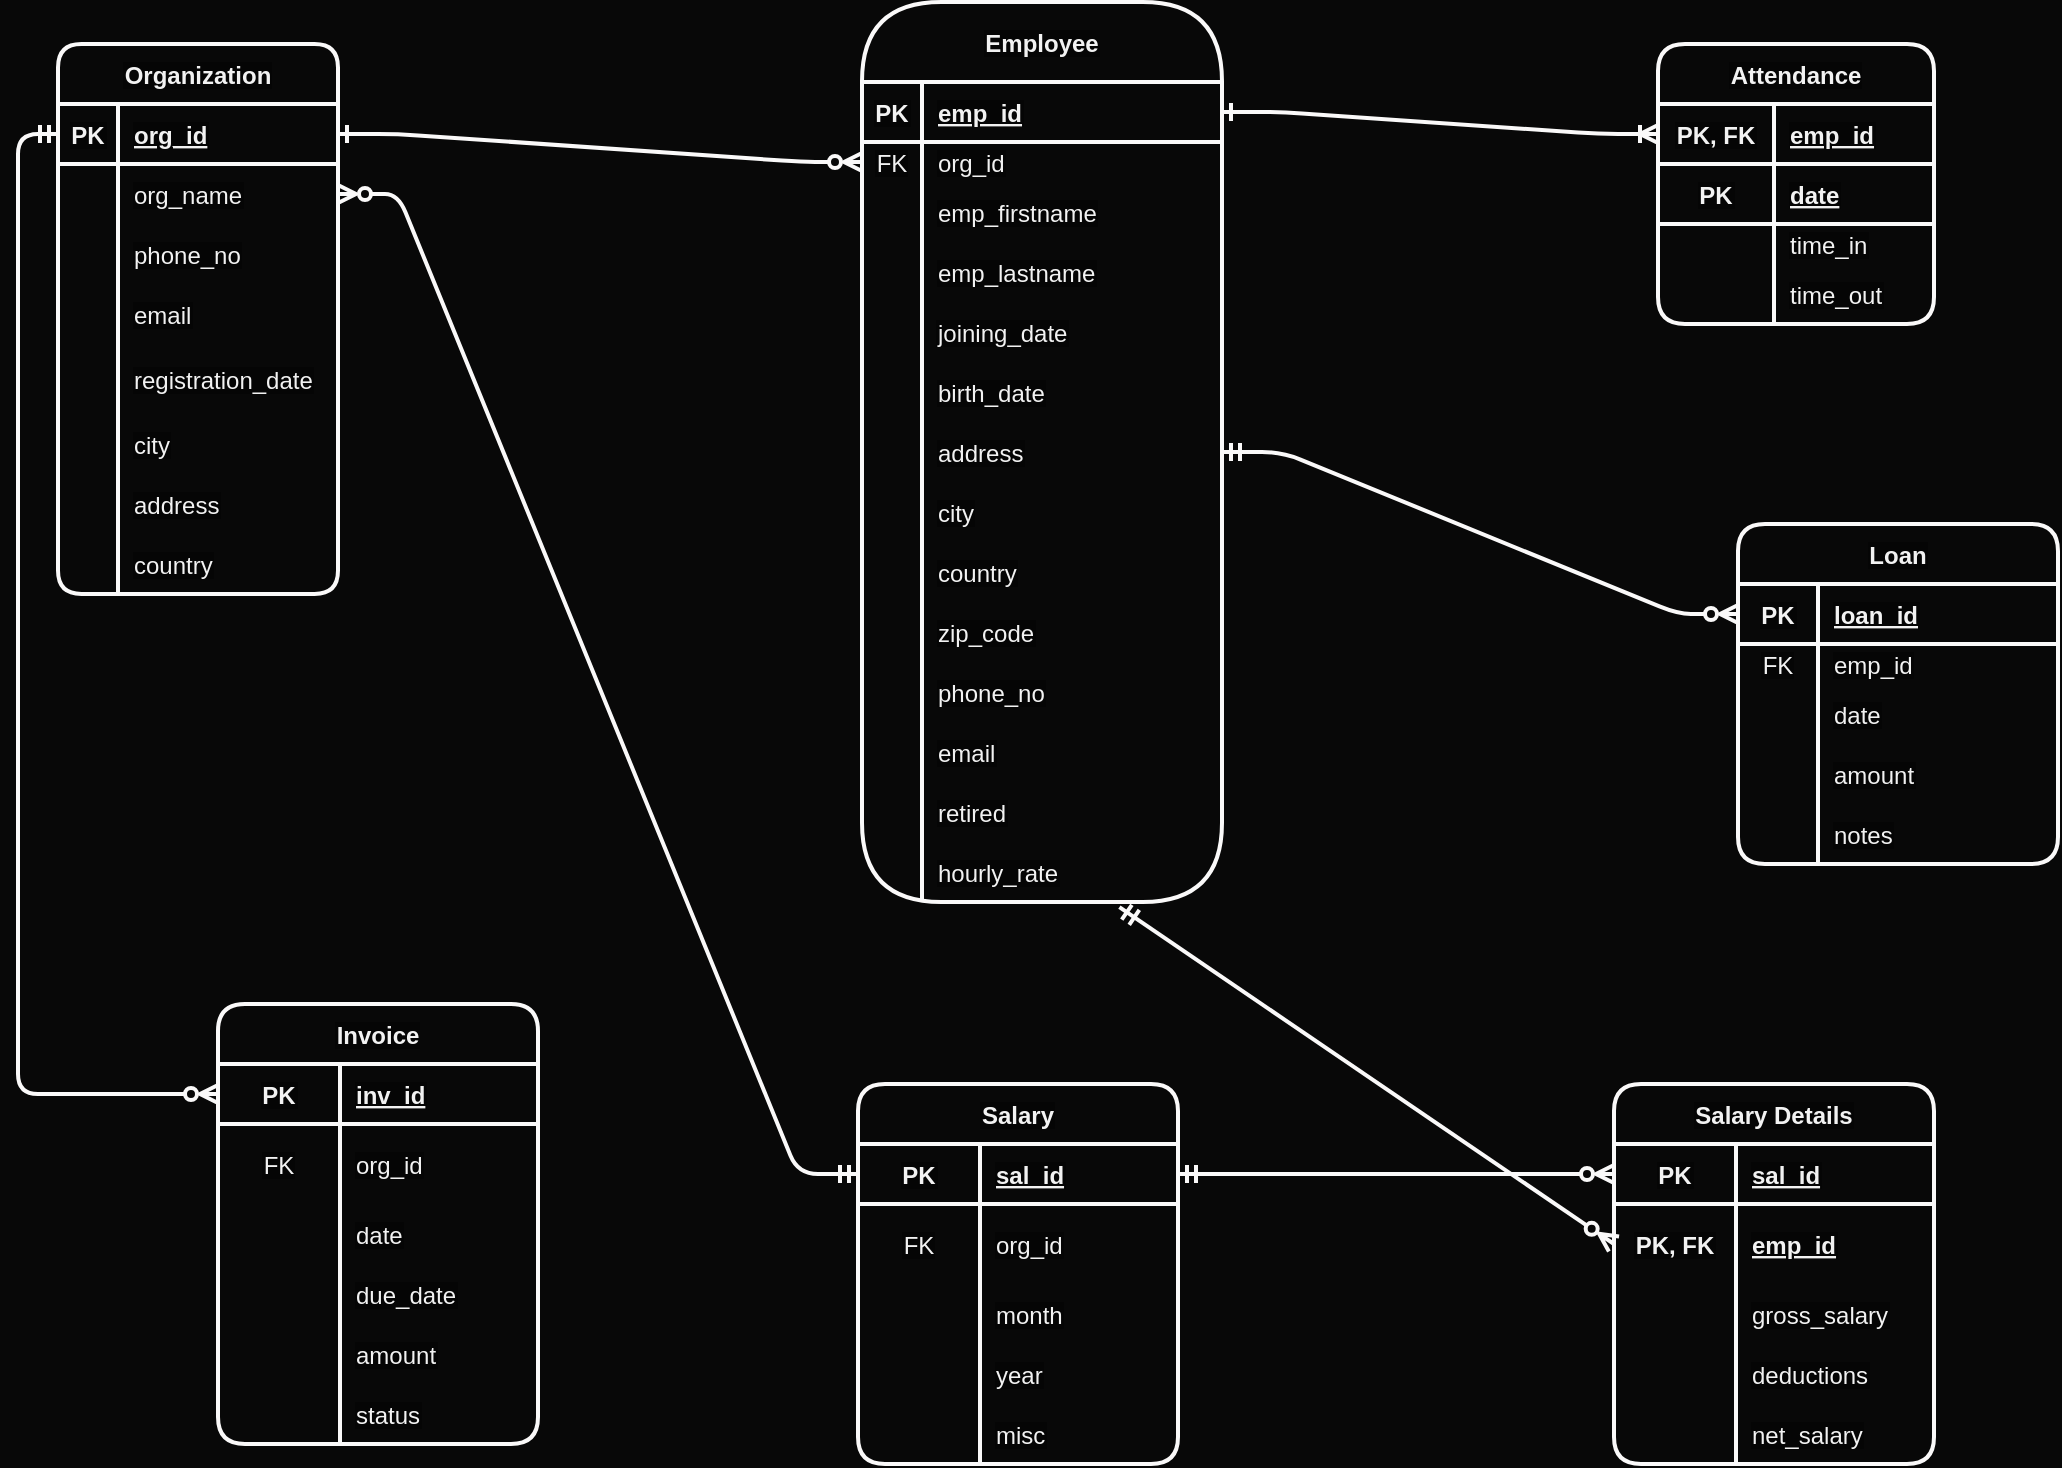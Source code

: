 <mxfile>
    <diagram id="R2lEEEUBdFMjLlhIrx00" name="Page-1">
        <mxGraphModel dx="1264" dy="1092" grid="0" gridSize="20" guides="1" tooltips="1" connect="1" arrows="1" fold="1" page="1" pageScale="1" pageWidth="1100" pageHeight="850" background="#080808" math="0" shadow="0" extFonts="Permanent Marker^https://fonts.googleapis.com/css?family=Permanent+Marker">
            <root>
                <mxCell id="0"/>
                <mxCell id="1" parent="0"/>
                <mxCell id="C-vyLk0tnHw3VtMMgP7b-1" value="" style="endArrow=ERzeroToMany;startArrow=ERone;endFill=0;startFill=0;rounded=1;edgeStyle=entityRelationEdgeStyle;strokeColor=#faf9f9;strokeWidth=2;fontColor=#f2f2f2;labelBackgroundColor=#050505;" parent="1" source="C-vyLk0tnHw3VtMMgP7b-24" target="C-vyLk0tnHw3VtMMgP7b-6" edge="1">
                    <mxGeometry width="100" height="100" relative="1" as="geometry">
                        <mxPoint x="340" y="720" as="sourcePoint"/>
                        <mxPoint x="440" y="620" as="targetPoint"/>
                    </mxGeometry>
                </mxCell>
                <object label="Employee" emp_lastname="" id="C-vyLk0tnHw3VtMMgP7b-2">
                    <mxCell style="shape=table;startSize=40;container=1;collapsible=1;childLayout=tableLayout;fixedRows=1;rowLines=0;fontStyle=1;align=center;resizeLast=1;rounded=1;arcSize=33;fillStyle=auto;swimlaneLine=1;shadow=0;labelBackgroundColor=#050505;labelBorderColor=none;fillColor=none;strokeColor=#faf9f9;strokeWidth=2;fontColor=#f2f2f2;" parent="1" vertex="1">
                        <mxGeometry x="442" y="79" width="180" height="450" as="geometry">
                            <mxRectangle x="370" y="120" width="150" height="40" as="alternateBounds"/>
                        </mxGeometry>
                    </mxCell>
                </object>
                <mxCell id="C-vyLk0tnHw3VtMMgP7b-3" value="" style="shape=partialRectangle;collapsible=0;dropTarget=0;pointerEvents=0;fillColor=none;points=[[0,0.5],[1,0.5]];portConstraint=eastwest;top=0;left=0;right=0;bottom=1;rounded=1;strokeColor=#faf9f9;strokeWidth=2;fontColor=#f2f2f2;labelBackgroundColor=#050505;" parent="C-vyLk0tnHw3VtMMgP7b-2" vertex="1">
                    <mxGeometry y="40" width="180" height="30" as="geometry"/>
                </mxCell>
                <mxCell id="C-vyLk0tnHw3VtMMgP7b-4" value="PK" style="shape=partialRectangle;overflow=hidden;connectable=0;fillColor=none;top=0;left=0;bottom=0;right=0;fontStyle=1;rounded=1;strokeColor=#faf9f9;strokeWidth=2;fontColor=#f2f2f2;labelBackgroundColor=#050505;" parent="C-vyLk0tnHw3VtMMgP7b-3" vertex="1">
                    <mxGeometry width="30" height="30" as="geometry">
                        <mxRectangle width="30" height="30" as="alternateBounds"/>
                    </mxGeometry>
                </mxCell>
                <mxCell id="C-vyLk0tnHw3VtMMgP7b-5" value="emp_id" style="shape=partialRectangle;overflow=hidden;connectable=0;fillColor=none;top=0;left=0;bottom=0;right=0;align=left;spacingLeft=6;fontStyle=5;rounded=1;strokeColor=#faf9f9;strokeWidth=2;fontColor=#f2f2f2;labelBackgroundColor=#050505;" parent="C-vyLk0tnHw3VtMMgP7b-3" vertex="1">
                    <mxGeometry x="30" width="150" height="30" as="geometry">
                        <mxRectangle width="150" height="30" as="alternateBounds"/>
                    </mxGeometry>
                </mxCell>
                <mxCell id="C-vyLk0tnHw3VtMMgP7b-6" value="" style="shape=partialRectangle;collapsible=0;dropTarget=0;pointerEvents=0;fillColor=none;points=[[0,0.5],[1,0.5]];portConstraint=eastwest;top=0;left=0;right=0;bottom=0;rounded=1;strokeColor=#faf9f9;strokeWidth=2;fontColor=#f2f2f2;labelBackgroundColor=#050505;" parent="C-vyLk0tnHw3VtMMgP7b-2" vertex="1">
                    <mxGeometry y="70" width="180" height="20" as="geometry"/>
                </mxCell>
                <mxCell id="C-vyLk0tnHw3VtMMgP7b-7" value="FK" style="shape=partialRectangle;overflow=hidden;connectable=0;fillColor=none;top=0;left=0;bottom=0;right=0;rounded=1;strokeColor=#faf9f9;strokeWidth=2;fontColor=#f2f2f2;labelBackgroundColor=#050505;" parent="C-vyLk0tnHw3VtMMgP7b-6" vertex="1">
                    <mxGeometry width="30" height="20" as="geometry">
                        <mxRectangle width="30" height="20" as="alternateBounds"/>
                    </mxGeometry>
                </mxCell>
                <mxCell id="C-vyLk0tnHw3VtMMgP7b-8" value="org_id" style="shape=partialRectangle;overflow=hidden;connectable=0;fillColor=none;top=0;left=0;bottom=0;right=0;align=left;spacingLeft=6;rounded=1;strokeColor=#faf9f9;strokeWidth=2;fontColor=#f2f2f2;labelBackgroundColor=#050505;" parent="C-vyLk0tnHw3VtMMgP7b-6" vertex="1">
                    <mxGeometry x="30" width="150" height="20" as="geometry">
                        <mxRectangle width="150" height="20" as="alternateBounds"/>
                    </mxGeometry>
                </mxCell>
                <mxCell id="C-vyLk0tnHw3VtMMgP7b-9" value="" style="shape=partialRectangle;collapsible=0;dropTarget=0;pointerEvents=0;fillColor=none;points=[[0,0.5],[1,0.5]];portConstraint=eastwest;top=0;left=0;right=0;bottom=0;rounded=1;strokeColor=#faf9f9;strokeWidth=2;fontColor=#f2f2f2;labelBackgroundColor=#050505;" parent="C-vyLk0tnHw3VtMMgP7b-2" vertex="1">
                    <mxGeometry y="90" width="180" height="30" as="geometry"/>
                </mxCell>
                <mxCell id="C-vyLk0tnHw3VtMMgP7b-10" value="" style="shape=partialRectangle;overflow=hidden;connectable=0;fillColor=none;top=0;left=0;bottom=0;right=0;rounded=1;strokeColor=#faf9f9;strokeWidth=2;fontColor=#f2f2f2;labelBackgroundColor=#050505;" parent="C-vyLk0tnHw3VtMMgP7b-9" vertex="1">
                    <mxGeometry width="30" height="30" as="geometry">
                        <mxRectangle width="30" height="30" as="alternateBounds"/>
                    </mxGeometry>
                </mxCell>
                <mxCell id="C-vyLk0tnHw3VtMMgP7b-11" value="emp_firstname" style="shape=partialRectangle;overflow=hidden;connectable=0;fillColor=none;top=0;left=0;bottom=0;right=0;align=left;spacingLeft=6;rounded=1;strokeColor=#faf9f9;strokeWidth=2;fontColor=#f2f2f2;labelBackgroundColor=#050505;" parent="C-vyLk0tnHw3VtMMgP7b-9" vertex="1">
                    <mxGeometry x="30" width="150" height="30" as="geometry">
                        <mxRectangle width="150" height="30" as="alternateBounds"/>
                    </mxGeometry>
                </mxCell>
                <mxCell id="13" value="" style="shape=partialRectangle;collapsible=0;dropTarget=0;pointerEvents=0;fillColor=none;points=[[0,0.5],[1,0.5]];portConstraint=eastwest;top=0;left=0;right=0;bottom=0;rounded=1;strokeColor=#faf9f9;strokeWidth=2;fontColor=#f2f2f2;labelBackgroundColor=#050505;" parent="C-vyLk0tnHw3VtMMgP7b-2" vertex="1">
                    <mxGeometry y="120" width="180" height="30" as="geometry"/>
                </mxCell>
                <mxCell id="14" value="" style="shape=partialRectangle;overflow=hidden;connectable=0;fillColor=none;top=0;left=0;bottom=0;right=0;rounded=1;strokeColor=#faf9f9;strokeWidth=2;fontColor=#f2f2f2;labelBackgroundColor=#050505;" parent="13" vertex="1">
                    <mxGeometry width="30" height="30" as="geometry">
                        <mxRectangle width="30" height="30" as="alternateBounds"/>
                    </mxGeometry>
                </mxCell>
                <mxCell id="15" value="emp_lastname" style="shape=partialRectangle;overflow=hidden;connectable=0;fillColor=none;top=0;left=0;bottom=0;right=0;align=left;spacingLeft=6;rounded=1;strokeColor=#faf9f9;strokeWidth=2;fontColor=#f2f2f2;labelBackgroundColor=#050505;" parent="13" vertex="1">
                    <mxGeometry x="30" width="150" height="30" as="geometry">
                        <mxRectangle width="150" height="30" as="alternateBounds"/>
                    </mxGeometry>
                </mxCell>
                <mxCell id="16" value="" style="shape=partialRectangle;collapsible=0;dropTarget=0;pointerEvents=0;fillColor=none;points=[[0,0.5],[1,0.5]];portConstraint=eastwest;top=0;left=0;right=0;bottom=0;rounded=1;strokeColor=#faf9f9;strokeWidth=2;fontColor=#f2f2f2;labelBackgroundColor=#050505;" parent="C-vyLk0tnHw3VtMMgP7b-2" vertex="1">
                    <mxGeometry y="150" width="180" height="30" as="geometry"/>
                </mxCell>
                <mxCell id="17" value="" style="shape=partialRectangle;overflow=hidden;connectable=0;fillColor=none;top=0;left=0;bottom=0;right=0;rounded=1;strokeColor=#faf9f9;strokeWidth=2;fontColor=#f2f2f2;labelBackgroundColor=#050505;" parent="16" vertex="1">
                    <mxGeometry width="30" height="30" as="geometry">
                        <mxRectangle width="30" height="30" as="alternateBounds"/>
                    </mxGeometry>
                </mxCell>
                <mxCell id="18" value="joining_date" style="shape=partialRectangle;overflow=hidden;connectable=0;fillColor=none;top=0;left=0;bottom=0;right=0;align=left;spacingLeft=6;rounded=1;strokeColor=#faf9f9;strokeWidth=2;fontColor=#f2f2f2;labelBackgroundColor=#050505;" parent="16" vertex="1">
                    <mxGeometry x="30" width="150" height="30" as="geometry">
                        <mxRectangle width="150" height="30" as="alternateBounds"/>
                    </mxGeometry>
                </mxCell>
                <mxCell id="19" value="" style="shape=partialRectangle;collapsible=0;dropTarget=0;pointerEvents=0;fillColor=none;points=[[0,0.5],[1,0.5]];portConstraint=eastwest;top=0;left=0;right=0;bottom=0;rounded=1;strokeColor=#faf9f9;strokeWidth=2;fontColor=#f2f2f2;labelBackgroundColor=#050505;" parent="C-vyLk0tnHw3VtMMgP7b-2" vertex="1">
                    <mxGeometry y="180" width="180" height="30" as="geometry"/>
                </mxCell>
                <mxCell id="20" value="" style="shape=partialRectangle;overflow=hidden;connectable=0;fillColor=none;top=0;left=0;bottom=0;right=0;rounded=1;strokeColor=#faf9f9;strokeWidth=2;fontColor=#f2f2f2;labelBackgroundColor=#050505;" parent="19" vertex="1">
                    <mxGeometry width="30" height="30" as="geometry">
                        <mxRectangle width="30" height="30" as="alternateBounds"/>
                    </mxGeometry>
                </mxCell>
                <mxCell id="21" value="birth_date" style="shape=partialRectangle;overflow=hidden;connectable=0;fillColor=none;top=0;left=0;bottom=0;right=0;align=left;spacingLeft=6;rounded=1;strokeColor=#faf9f9;strokeWidth=2;fontColor=#f2f2f2;labelBackgroundColor=#050505;" parent="19" vertex="1">
                    <mxGeometry x="30" width="150" height="30" as="geometry">
                        <mxRectangle width="150" height="30" as="alternateBounds"/>
                    </mxGeometry>
                </mxCell>
                <mxCell id="22" value="" style="shape=partialRectangle;collapsible=0;dropTarget=0;pointerEvents=0;fillColor=none;points=[[0,0.5],[1,0.5]];portConstraint=eastwest;top=0;left=0;right=0;bottom=0;rounded=1;strokeColor=#faf9f9;strokeWidth=2;fontColor=#f2f2f2;labelBackgroundColor=#050505;" parent="C-vyLk0tnHw3VtMMgP7b-2" vertex="1">
                    <mxGeometry y="210" width="180" height="30" as="geometry"/>
                </mxCell>
                <mxCell id="23" value="" style="shape=partialRectangle;overflow=hidden;connectable=0;fillColor=none;top=0;left=0;bottom=0;right=0;rounded=1;strokeColor=#faf9f9;strokeWidth=2;fontColor=#f2f2f2;labelBackgroundColor=#050505;" parent="22" vertex="1">
                    <mxGeometry width="30" height="30" as="geometry">
                        <mxRectangle width="30" height="30" as="alternateBounds"/>
                    </mxGeometry>
                </mxCell>
                <mxCell id="24" value="address" style="shape=partialRectangle;overflow=hidden;connectable=0;fillColor=none;top=0;left=0;bottom=0;right=0;align=left;spacingLeft=6;rounded=1;strokeColor=#faf9f9;strokeWidth=2;fontColor=#f2f2f2;labelBackgroundColor=#050505;" parent="22" vertex="1">
                    <mxGeometry x="30" width="150" height="30" as="geometry">
                        <mxRectangle width="150" height="30" as="alternateBounds"/>
                    </mxGeometry>
                </mxCell>
                <mxCell id="25" value="" style="shape=partialRectangle;collapsible=0;dropTarget=0;pointerEvents=0;fillColor=none;points=[[0,0.5],[1,0.5]];portConstraint=eastwest;top=0;left=0;right=0;bottom=0;rounded=1;strokeColor=#faf9f9;strokeWidth=2;fontColor=#f2f2f2;labelBackgroundColor=#050505;" parent="C-vyLk0tnHw3VtMMgP7b-2" vertex="1">
                    <mxGeometry y="240" width="180" height="30" as="geometry"/>
                </mxCell>
                <mxCell id="26" value="" style="shape=partialRectangle;overflow=hidden;connectable=0;fillColor=none;top=0;left=0;bottom=0;right=0;rounded=1;strokeColor=#faf9f9;strokeWidth=2;fontColor=#f2f2f2;labelBackgroundColor=#050505;" parent="25" vertex="1">
                    <mxGeometry width="30" height="30" as="geometry">
                        <mxRectangle width="30" height="30" as="alternateBounds"/>
                    </mxGeometry>
                </mxCell>
                <mxCell id="27" value="city" style="shape=partialRectangle;overflow=hidden;connectable=0;fillColor=none;top=0;left=0;bottom=0;right=0;align=left;spacingLeft=6;rounded=1;strokeColor=#faf9f9;strokeWidth=2;fontColor=#f2f2f2;labelBackgroundColor=#050505;" parent="25" vertex="1">
                    <mxGeometry x="30" width="150" height="30" as="geometry">
                        <mxRectangle width="150" height="30" as="alternateBounds"/>
                    </mxGeometry>
                </mxCell>
                <mxCell id="28" value="" style="shape=partialRectangle;collapsible=0;dropTarget=0;pointerEvents=0;fillColor=none;points=[[0,0.5],[1,0.5]];portConstraint=eastwest;top=0;left=0;right=0;bottom=0;rounded=1;strokeColor=#faf9f9;strokeWidth=2;fontColor=#f2f2f2;labelBackgroundColor=#050505;" parent="C-vyLk0tnHw3VtMMgP7b-2" vertex="1">
                    <mxGeometry y="270" width="180" height="30" as="geometry"/>
                </mxCell>
                <mxCell id="29" value="" style="shape=partialRectangle;overflow=hidden;connectable=0;fillColor=none;top=0;left=0;bottom=0;right=0;rounded=1;strokeColor=#faf9f9;strokeWidth=2;fontColor=#f2f2f2;labelBackgroundColor=#050505;" parent="28" vertex="1">
                    <mxGeometry width="30" height="30" as="geometry">
                        <mxRectangle width="30" height="30" as="alternateBounds"/>
                    </mxGeometry>
                </mxCell>
                <mxCell id="30" value="country" style="shape=partialRectangle;overflow=hidden;connectable=0;fillColor=none;top=0;left=0;bottom=0;right=0;align=left;spacingLeft=6;rounded=1;strokeColor=#faf9f9;strokeWidth=2;fontColor=#f2f2f2;labelBackgroundColor=#050505;" parent="28" vertex="1">
                    <mxGeometry x="30" width="150" height="30" as="geometry">
                        <mxRectangle width="150" height="30" as="alternateBounds"/>
                    </mxGeometry>
                </mxCell>
                <mxCell id="31" value="" style="shape=partialRectangle;collapsible=0;dropTarget=0;pointerEvents=0;fillColor=none;points=[[0,0.5],[1,0.5]];portConstraint=eastwest;top=0;left=0;right=0;bottom=0;rounded=1;strokeColor=#faf9f9;strokeWidth=2;fontColor=#f2f2f2;labelBackgroundColor=#050505;" parent="C-vyLk0tnHw3VtMMgP7b-2" vertex="1">
                    <mxGeometry y="300" width="180" height="30" as="geometry"/>
                </mxCell>
                <mxCell id="32" value="" style="shape=partialRectangle;overflow=hidden;connectable=0;fillColor=none;top=0;left=0;bottom=0;right=0;rounded=1;strokeColor=#faf9f9;strokeWidth=2;fontColor=#f2f2f2;labelBackgroundColor=#050505;" parent="31" vertex="1">
                    <mxGeometry width="30" height="30" as="geometry">
                        <mxRectangle width="30" height="30" as="alternateBounds"/>
                    </mxGeometry>
                </mxCell>
                <mxCell id="33" value="zip_code" style="shape=partialRectangle;overflow=hidden;connectable=0;fillColor=none;top=0;left=0;bottom=0;right=0;align=left;spacingLeft=6;rounded=1;strokeColor=#faf9f9;strokeWidth=2;fontColor=#f2f2f2;labelBackgroundColor=#050505;" parent="31" vertex="1">
                    <mxGeometry x="30" width="150" height="30" as="geometry">
                        <mxRectangle width="150" height="30" as="alternateBounds"/>
                    </mxGeometry>
                </mxCell>
                <mxCell id="50" style="shape=partialRectangle;collapsible=0;dropTarget=0;pointerEvents=0;fillColor=none;points=[[0,0.5],[1,0.5]];portConstraint=eastwest;top=0;left=0;right=0;bottom=0;rounded=1;strokeColor=#faf9f9;strokeWidth=2;fontColor=#f2f2f2;labelBackgroundColor=#050505;" parent="C-vyLk0tnHw3VtMMgP7b-2" vertex="1">
                    <mxGeometry y="330" width="180" height="30" as="geometry"/>
                </mxCell>
                <mxCell id="51" style="shape=partialRectangle;overflow=hidden;connectable=0;fillColor=none;top=0;left=0;bottom=0;right=0;rounded=1;strokeColor=#faf9f9;strokeWidth=2;fontColor=#f2f2f2;labelBackgroundColor=#050505;" parent="50" vertex="1">
                    <mxGeometry width="30" height="30" as="geometry">
                        <mxRectangle width="30" height="30" as="alternateBounds"/>
                    </mxGeometry>
                </mxCell>
                <mxCell id="52" value="phone_no" style="shape=partialRectangle;overflow=hidden;connectable=0;fillColor=none;top=0;left=0;bottom=0;right=0;align=left;spacingLeft=6;rounded=1;strokeColor=#faf9f9;strokeWidth=2;fontColor=#f2f2f2;labelBackgroundColor=#050505;" parent="50" vertex="1">
                    <mxGeometry x="30" width="150" height="30" as="geometry">
                        <mxRectangle width="150" height="30" as="alternateBounds"/>
                    </mxGeometry>
                </mxCell>
                <mxCell id="53" style="shape=partialRectangle;collapsible=0;dropTarget=0;pointerEvents=0;fillColor=none;points=[[0,0.5],[1,0.5]];portConstraint=eastwest;top=0;left=0;right=0;bottom=0;rounded=1;strokeColor=#faf9f9;strokeWidth=2;fontColor=#f2f2f2;labelBackgroundColor=#050505;" parent="C-vyLk0tnHw3VtMMgP7b-2" vertex="1">
                    <mxGeometry y="360" width="180" height="30" as="geometry"/>
                </mxCell>
                <mxCell id="54" style="shape=partialRectangle;overflow=hidden;connectable=0;fillColor=none;top=0;left=0;bottom=0;right=0;rounded=1;strokeColor=#faf9f9;strokeWidth=2;fontColor=#f2f2f2;labelBackgroundColor=#050505;" parent="53" vertex="1">
                    <mxGeometry width="30" height="30" as="geometry">
                        <mxRectangle width="30" height="30" as="alternateBounds"/>
                    </mxGeometry>
                </mxCell>
                <mxCell id="55" value="email" style="shape=partialRectangle;overflow=hidden;connectable=0;fillColor=none;top=0;left=0;bottom=0;right=0;align=left;spacingLeft=6;rounded=1;strokeColor=#faf9f9;strokeWidth=2;fontColor=#f2f2f2;labelBackgroundColor=#050505;" parent="53" vertex="1">
                    <mxGeometry x="30" width="150" height="30" as="geometry">
                        <mxRectangle width="150" height="30" as="alternateBounds"/>
                    </mxGeometry>
                </mxCell>
                <mxCell id="68" style="shape=partialRectangle;collapsible=0;dropTarget=0;pointerEvents=0;fillColor=none;points=[[0,0.5],[1,0.5]];portConstraint=eastwest;top=0;left=0;right=0;bottom=0;rounded=1;strokeColor=#faf9f9;strokeWidth=2;fontColor=#f2f2f2;labelBackgroundColor=#050505;" parent="C-vyLk0tnHw3VtMMgP7b-2" vertex="1">
                    <mxGeometry y="390" width="180" height="30" as="geometry"/>
                </mxCell>
                <mxCell id="69" style="shape=partialRectangle;overflow=hidden;connectable=0;fillColor=none;top=0;left=0;bottom=0;right=0;rounded=1;strokeColor=#faf9f9;strokeWidth=2;fontColor=#f2f2f2;labelBackgroundColor=#050505;" parent="68" vertex="1">
                    <mxGeometry width="30" height="30" as="geometry">
                        <mxRectangle width="30" height="30" as="alternateBounds"/>
                    </mxGeometry>
                </mxCell>
                <mxCell id="70" value="retired" style="shape=partialRectangle;overflow=hidden;connectable=0;fillColor=none;top=0;left=0;bottom=0;right=0;align=left;spacingLeft=6;rounded=1;flipH=1;flipV=1;strokeColor=#faf9f9;strokeWidth=2;fontColor=#f2f2f2;labelBackgroundColor=#050505;" parent="68" vertex="1">
                    <mxGeometry x="30" width="150" height="30" as="geometry">
                        <mxRectangle width="150" height="30" as="alternateBounds"/>
                    </mxGeometry>
                </mxCell>
                <mxCell id="34" value="" style="shape=partialRectangle;collapsible=0;dropTarget=0;pointerEvents=0;fillColor=none;points=[[0,0.5],[1,0.5]];portConstraint=eastwest;top=0;left=0;right=0;bottom=0;rounded=1;strokeColor=#faf9f9;strokeWidth=2;fontColor=#f2f2f2;labelBackgroundColor=#050505;" parent="C-vyLk0tnHw3VtMMgP7b-2" vertex="1">
                    <mxGeometry y="420" width="180" height="30" as="geometry"/>
                </mxCell>
                <mxCell id="35" value="" style="shape=partialRectangle;overflow=hidden;connectable=0;fillColor=none;top=0;left=0;bottom=0;right=0;rounded=1;strokeColor=#faf9f9;strokeWidth=2;fontColor=#f2f2f2;labelBackgroundColor=#050505;" parent="34" vertex="1">
                    <mxGeometry width="30" height="30" as="geometry">
                        <mxRectangle width="30" height="30" as="alternateBounds"/>
                    </mxGeometry>
                </mxCell>
                <mxCell id="36" value="hourly_rate" style="shape=partialRectangle;overflow=hidden;connectable=0;fillColor=none;top=0;left=0;bottom=0;right=0;align=left;spacingLeft=6;rounded=1;flipH=1;flipV=1;strokeColor=#faf9f9;strokeWidth=2;fontColor=#f2f2f2;labelBackgroundColor=#050505;" parent="34" vertex="1">
                    <mxGeometry x="30" width="150" height="30" as="geometry">
                        <mxRectangle width="150" height="30" as="alternateBounds"/>
                    </mxGeometry>
                </mxCell>
                <mxCell id="C-vyLk0tnHw3VtMMgP7b-23" value="Organization" style="shape=table;startSize=30;container=1;collapsible=1;childLayout=tableLayout;fixedRows=1;rowLines=0;fontStyle=1;align=center;resizeLast=1;rounded=1;arcSize=13;fillColor=none;strokeColor=#faf9f9;strokeWidth=2;fontColor=#f2f2f2;labelBackgroundColor=#050505;" parent="1" vertex="1">
                    <mxGeometry x="40" y="100" width="140" height="275" as="geometry">
                        <mxRectangle x="40" y="180" width="110" height="30" as="alternateBounds"/>
                    </mxGeometry>
                </mxCell>
                <mxCell id="C-vyLk0tnHw3VtMMgP7b-24" value="" style="shape=partialRectangle;collapsible=0;dropTarget=0;pointerEvents=0;fillColor=none;points=[[0,0.5],[1,0.5]];portConstraint=eastwest;top=0;left=0;right=0;bottom=1;rounded=1;strokeColor=#faf9f9;strokeWidth=2;fontColor=#f2f2f2;labelBackgroundColor=#050505;" parent="C-vyLk0tnHw3VtMMgP7b-23" vertex="1">
                    <mxGeometry y="30" width="140" height="30" as="geometry"/>
                </mxCell>
                <mxCell id="C-vyLk0tnHw3VtMMgP7b-25" value="PK" style="shape=partialRectangle;overflow=hidden;connectable=0;fillColor=none;top=0;left=0;bottom=0;right=0;fontStyle=1;rounded=1;strokeColor=#faf9f9;strokeWidth=2;fontColor=#f2f2f2;labelBackgroundColor=#050505;" parent="C-vyLk0tnHw3VtMMgP7b-24" vertex="1">
                    <mxGeometry width="30" height="30" as="geometry">
                        <mxRectangle width="30" height="30" as="alternateBounds"/>
                    </mxGeometry>
                </mxCell>
                <mxCell id="C-vyLk0tnHw3VtMMgP7b-26" value="org_id" style="shape=partialRectangle;overflow=hidden;connectable=0;fillColor=none;top=0;left=0;bottom=0;right=0;align=left;spacingLeft=6;fontStyle=5;rounded=1;strokeColor=#faf9f9;strokeWidth=2;fontColor=#f2f2f2;labelBackgroundColor=#050505;" parent="C-vyLk0tnHw3VtMMgP7b-24" vertex="1">
                    <mxGeometry x="30" width="110" height="30" as="geometry">
                        <mxRectangle width="110" height="30" as="alternateBounds"/>
                    </mxGeometry>
                </mxCell>
                <mxCell id="C-vyLk0tnHw3VtMMgP7b-27" value="" style="shape=partialRectangle;collapsible=0;dropTarget=0;pointerEvents=0;fillColor=none;points=[[0,0.5],[1,0.5]];portConstraint=eastwest;top=0;left=0;right=0;bottom=0;rounded=1;strokeColor=#faf9f9;strokeWidth=2;fontColor=#f2f2f2;labelBackgroundColor=#050505;" parent="C-vyLk0tnHw3VtMMgP7b-23" vertex="1">
                    <mxGeometry y="60" width="140" height="30" as="geometry"/>
                </mxCell>
                <mxCell id="C-vyLk0tnHw3VtMMgP7b-28" value="" style="shape=partialRectangle;overflow=hidden;connectable=0;fillColor=none;top=0;left=0;bottom=0;right=0;rounded=1;strokeColor=#faf9f9;strokeWidth=2;fontColor=#f2f2f2;labelBackgroundColor=#050505;" parent="C-vyLk0tnHw3VtMMgP7b-27" vertex="1">
                    <mxGeometry width="30" height="30" as="geometry">
                        <mxRectangle width="30" height="30" as="alternateBounds"/>
                    </mxGeometry>
                </mxCell>
                <mxCell id="C-vyLk0tnHw3VtMMgP7b-29" value="org_name" style="shape=partialRectangle;overflow=hidden;connectable=0;fillColor=none;top=0;left=0;bottom=0;right=0;align=left;spacingLeft=6;rounded=1;strokeColor=#faf9f9;strokeWidth=2;fontColor=#f2f2f2;labelBackgroundColor=#050505;" parent="C-vyLk0tnHw3VtMMgP7b-27" vertex="1">
                    <mxGeometry x="30" width="110" height="30" as="geometry">
                        <mxRectangle width="110" height="30" as="alternateBounds"/>
                    </mxGeometry>
                </mxCell>
                <mxCell id="56" style="shape=partialRectangle;collapsible=0;dropTarget=0;pointerEvents=0;fillColor=none;points=[[0,0.5],[1,0.5]];portConstraint=eastwest;top=0;left=0;right=0;bottom=0;rounded=1;strokeColor=#faf9f9;strokeWidth=2;fontColor=#f2f2f2;labelBackgroundColor=#050505;" parent="C-vyLk0tnHw3VtMMgP7b-23" vertex="1">
                    <mxGeometry y="90" width="140" height="30" as="geometry"/>
                </mxCell>
                <mxCell id="57" style="shape=partialRectangle;overflow=hidden;connectable=0;fillColor=none;top=0;left=0;bottom=0;right=0;rounded=1;strokeColor=#faf9f9;strokeWidth=2;fontColor=#f2f2f2;labelBackgroundColor=#050505;" parent="56" vertex="1">
                    <mxGeometry width="30" height="30" as="geometry">
                        <mxRectangle width="30" height="30" as="alternateBounds"/>
                    </mxGeometry>
                </mxCell>
                <mxCell id="58" value="phone_no" style="shape=partialRectangle;overflow=hidden;connectable=0;fillColor=none;top=0;left=0;bottom=0;right=0;align=left;spacingLeft=6;rounded=1;strokeColor=#faf9f9;strokeWidth=2;fontColor=#f2f2f2;labelBackgroundColor=#050505;" parent="56" vertex="1">
                    <mxGeometry x="30" width="110" height="30" as="geometry">
                        <mxRectangle width="110" height="30" as="alternateBounds"/>
                    </mxGeometry>
                </mxCell>
                <mxCell id="59" style="shape=partialRectangle;collapsible=0;dropTarget=0;pointerEvents=0;fillColor=none;points=[[0,0.5],[1,0.5]];portConstraint=eastwest;top=0;left=0;right=0;bottom=0;rounded=1;strokeColor=#faf9f9;strokeWidth=2;fontColor=#f2f2f2;labelBackgroundColor=#050505;" parent="C-vyLk0tnHw3VtMMgP7b-23" vertex="1">
                    <mxGeometry y="120" width="140" height="30" as="geometry"/>
                </mxCell>
                <mxCell id="60" style="shape=partialRectangle;overflow=hidden;connectable=0;fillColor=none;top=0;left=0;bottom=0;right=0;rounded=1;strokeColor=#faf9f9;strokeWidth=2;fontColor=#f2f2f2;labelBackgroundColor=#050505;" parent="59" vertex="1">
                    <mxGeometry width="30" height="30" as="geometry">
                        <mxRectangle width="30" height="30" as="alternateBounds"/>
                    </mxGeometry>
                </mxCell>
                <mxCell id="61" value="email" style="shape=partialRectangle;overflow=hidden;connectable=0;fillColor=none;top=0;left=0;bottom=0;right=0;align=left;spacingLeft=6;rounded=1;strokeColor=#faf9f9;strokeWidth=2;fontColor=#f2f2f2;labelBackgroundColor=#050505;" parent="59" vertex="1">
                    <mxGeometry x="30" width="110" height="30" as="geometry">
                        <mxRectangle width="110" height="30" as="alternateBounds"/>
                    </mxGeometry>
                </mxCell>
                <mxCell id="62" style="shape=partialRectangle;collapsible=0;dropTarget=0;pointerEvents=0;fillColor=none;points=[[0,0.5],[1,0.5]];portConstraint=eastwest;top=0;left=0;right=0;bottom=0;rounded=1;strokeColor=#faf9f9;strokeWidth=2;fontColor=#f2f2f2;labelBackgroundColor=#050505;" parent="C-vyLk0tnHw3VtMMgP7b-23" vertex="1">
                    <mxGeometry y="150" width="140" height="35" as="geometry"/>
                </mxCell>
                <mxCell id="63" style="shape=partialRectangle;overflow=hidden;connectable=0;fillColor=none;top=0;left=0;bottom=0;right=0;rounded=1;strokeColor=#faf9f9;strokeWidth=2;fontColor=#f2f2f2;labelBackgroundColor=#050505;" parent="62" vertex="1">
                    <mxGeometry width="30" height="35" as="geometry">
                        <mxRectangle width="30" height="35" as="alternateBounds"/>
                    </mxGeometry>
                </mxCell>
                <mxCell id="64" value="registration_date" style="shape=partialRectangle;overflow=hidden;connectable=0;fillColor=none;top=0;left=0;bottom=0;right=0;align=left;spacingLeft=6;rounded=1;strokeColor=#faf9f9;strokeWidth=2;fontColor=#f2f2f2;labelBackgroundColor=#050505;" parent="62" vertex="1">
                    <mxGeometry x="30" width="110" height="35" as="geometry">
                        <mxRectangle width="110" height="35" as="alternateBounds"/>
                    </mxGeometry>
                </mxCell>
                <mxCell id="65" style="shape=partialRectangle;collapsible=0;dropTarget=0;pointerEvents=0;fillColor=none;points=[[0,0.5],[1,0.5]];portConstraint=eastwest;top=0;left=0;right=0;bottom=0;rounded=1;strokeColor=#faf9f9;strokeWidth=2;fontColor=#f2f2f2;labelBackgroundColor=#050505;" parent="C-vyLk0tnHw3VtMMgP7b-23" vertex="1">
                    <mxGeometry y="185" width="140" height="30" as="geometry"/>
                </mxCell>
                <mxCell id="66" style="shape=partialRectangle;overflow=hidden;connectable=0;fillColor=none;top=0;left=0;bottom=0;right=0;rounded=1;strokeColor=#faf9f9;strokeWidth=2;fontColor=#f2f2f2;labelBackgroundColor=#050505;" parent="65" vertex="1">
                    <mxGeometry width="30" height="30" as="geometry">
                        <mxRectangle width="30" height="30" as="alternateBounds"/>
                    </mxGeometry>
                </mxCell>
                <mxCell id="67" value="city" style="shape=partialRectangle;overflow=hidden;connectable=0;fillColor=none;top=0;left=0;bottom=0;right=0;align=left;spacingLeft=6;rounded=1;strokeColor=#faf9f9;strokeWidth=2;fontColor=#f2f2f2;labelBackgroundColor=#050505;" parent="65" vertex="1">
                    <mxGeometry x="30" width="110" height="30" as="geometry">
                        <mxRectangle width="110" height="30" as="alternateBounds"/>
                    </mxGeometry>
                </mxCell>
                <mxCell id="44" style="shape=partialRectangle;collapsible=0;dropTarget=0;pointerEvents=0;fillColor=none;points=[[0,0.5],[1,0.5]];portConstraint=eastwest;top=0;left=0;right=0;bottom=0;rounded=1;strokeColor=#faf9f9;strokeWidth=2;fontColor=#f2f2f2;labelBackgroundColor=#050505;" parent="C-vyLk0tnHw3VtMMgP7b-23" vertex="1">
                    <mxGeometry y="215" width="140" height="30" as="geometry"/>
                </mxCell>
                <mxCell id="45" style="shape=partialRectangle;overflow=hidden;connectable=0;fillColor=none;top=0;left=0;bottom=0;right=0;rounded=1;strokeColor=#faf9f9;strokeWidth=2;fontColor=#f2f2f2;labelBackgroundColor=#050505;" parent="44" vertex="1">
                    <mxGeometry width="30" height="30" as="geometry">
                        <mxRectangle width="30" height="30" as="alternateBounds"/>
                    </mxGeometry>
                </mxCell>
                <mxCell id="46" value="address" style="shape=partialRectangle;overflow=hidden;connectable=0;fillColor=none;top=0;left=0;bottom=0;right=0;align=left;spacingLeft=6;rounded=1;strokeColor=#faf9f9;strokeWidth=2;fontColor=#f2f2f2;labelBackgroundColor=#050505;" parent="44" vertex="1">
                    <mxGeometry x="30" width="110" height="30" as="geometry">
                        <mxRectangle width="110" height="30" as="alternateBounds"/>
                    </mxGeometry>
                </mxCell>
                <mxCell id="71" style="shape=partialRectangle;collapsible=0;dropTarget=0;pointerEvents=0;fillColor=none;points=[[0,0.5],[1,0.5]];portConstraint=eastwest;top=0;left=0;right=0;bottom=0;rounded=1;strokeColor=#faf9f9;strokeWidth=2;fontColor=#f2f2f2;labelBackgroundColor=#050505;" parent="C-vyLk0tnHw3VtMMgP7b-23" vertex="1">
                    <mxGeometry y="245" width="140" height="30" as="geometry"/>
                </mxCell>
                <mxCell id="72" style="shape=partialRectangle;overflow=hidden;connectable=0;fillColor=none;top=0;left=0;bottom=0;right=0;rounded=1;strokeColor=#faf9f9;strokeWidth=2;fontColor=#f2f2f2;labelBackgroundColor=#050505;" parent="71" vertex="1">
                    <mxGeometry width="30" height="30" as="geometry">
                        <mxRectangle width="30" height="30" as="alternateBounds"/>
                    </mxGeometry>
                </mxCell>
                <mxCell id="73" value="country" style="shape=partialRectangle;overflow=hidden;connectable=0;fillColor=none;top=0;left=0;bottom=0;right=0;align=left;spacingLeft=6;rounded=1;strokeColor=#faf9f9;strokeWidth=2;fontColor=#f2f2f2;labelBackgroundColor=#050505;" parent="71" vertex="1">
                    <mxGeometry x="30" width="110" height="30" as="geometry">
                        <mxRectangle width="110" height="30" as="alternateBounds"/>
                    </mxGeometry>
                </mxCell>
                <mxCell id="114" value="Attendance" style="shape=table;startSize=30;container=1;collapsible=1;childLayout=tableLayout;fixedRows=1;rowLines=0;fontStyle=1;align=center;resizeLast=1;rounded=1;fillStyle=auto;fillColor=none;strokeColor=#faf9f9;strokeWidth=2;fontColor=#f2f2f2;labelBackgroundColor=#050505;" parent="1" vertex="1">
                    <mxGeometry x="840" y="100" width="138" height="140" as="geometry">
                        <mxRectangle x="30" y="90" width="110" height="30" as="alternateBounds"/>
                    </mxGeometry>
                </mxCell>
                <mxCell id="211" value="" style="shape=partialRectangle;collapsible=0;dropTarget=0;pointerEvents=0;fillColor=none;points=[[0,0.5],[1,0.5]];portConstraint=eastwest;top=0;left=0;right=0;bottom=1;rounded=1;strokeColor=#faf9f9;strokeWidth=2;fontColor=#f2f2f2;labelBackgroundColor=#050505;" parent="114" vertex="1">
                    <mxGeometry y="30" width="138" height="30" as="geometry"/>
                </mxCell>
                <mxCell id="212" value="PK, FK" style="shape=partialRectangle;overflow=hidden;connectable=0;fillColor=none;top=0;left=0;bottom=0;right=0;fontStyle=1;rounded=1;strokeColor=#faf9f9;strokeWidth=2;fontColor=#f2f2f2;labelBackgroundColor=#050505;" parent="211" vertex="1">
                    <mxGeometry width="58" height="30" as="geometry">
                        <mxRectangle width="58" height="30" as="alternateBounds"/>
                    </mxGeometry>
                </mxCell>
                <mxCell id="213" value="emp_id" style="shape=partialRectangle;overflow=hidden;connectable=0;fillColor=none;top=0;left=0;bottom=0;right=0;align=left;spacingLeft=6;fontStyle=5;rounded=1;strokeColor=#faf9f9;strokeWidth=2;fontColor=#f2f2f2;labelBackgroundColor=#050505;" parent="211" vertex="1">
                    <mxGeometry x="58" width="80" height="30" as="geometry">
                        <mxRectangle width="80" height="30" as="alternateBounds"/>
                    </mxGeometry>
                </mxCell>
                <mxCell id="115" value="" style="shape=partialRectangle;collapsible=0;dropTarget=0;pointerEvents=0;fillColor=none;points=[[0,0.5],[1,0.5]];portConstraint=eastwest;top=0;left=0;right=0;bottom=1;rounded=1;strokeColor=#faf9f9;strokeWidth=2;fontColor=#f2f2f2;labelBackgroundColor=#050505;" parent="114" vertex="1">
                    <mxGeometry y="60" width="138" height="30" as="geometry"/>
                </mxCell>
                <mxCell id="116" value="PK" style="shape=partialRectangle;overflow=hidden;connectable=0;fillColor=none;top=0;left=0;bottom=0;right=0;fontStyle=1;rounded=1;strokeColor=#faf9f9;strokeWidth=2;fontColor=#f2f2f2;labelBackgroundColor=#050505;" parent="115" vertex="1">
                    <mxGeometry width="58" height="30" as="geometry">
                        <mxRectangle width="58" height="30" as="alternateBounds"/>
                    </mxGeometry>
                </mxCell>
                <mxCell id="117" value="date" style="shape=partialRectangle;overflow=hidden;connectable=0;fillColor=none;top=0;left=0;bottom=0;right=0;align=left;spacingLeft=6;fontStyle=5;rounded=1;strokeColor=#faf9f9;strokeWidth=2;fontColor=#f2f2f2;labelBackgroundColor=#050505;" parent="115" vertex="1">
                    <mxGeometry x="58" width="80" height="30" as="geometry">
                        <mxRectangle width="80" height="30" as="alternateBounds"/>
                    </mxGeometry>
                </mxCell>
                <mxCell id="118" value="" style="shape=partialRectangle;collapsible=0;dropTarget=0;pointerEvents=0;fillColor=none;points=[[0,0.5],[1,0.5]];portConstraint=eastwest;top=0;left=0;right=0;bottom=0;rounded=1;strokeColor=#faf9f9;strokeWidth=2;fontColor=#f2f2f2;labelBackgroundColor=#050505;" parent="114" vertex="1">
                    <mxGeometry y="90" width="138" height="20" as="geometry"/>
                </mxCell>
                <mxCell id="119" value="" style="shape=partialRectangle;overflow=hidden;connectable=0;fillColor=none;top=0;left=0;bottom=0;right=0;rounded=1;strokeColor=#faf9f9;strokeWidth=2;fontColor=#f2f2f2;labelBackgroundColor=#050505;" parent="118" vertex="1">
                    <mxGeometry width="58" height="20" as="geometry">
                        <mxRectangle width="58" height="20" as="alternateBounds"/>
                    </mxGeometry>
                </mxCell>
                <mxCell id="120" value="time_in" style="shape=partialRectangle;overflow=hidden;connectable=0;fillColor=none;top=0;left=0;bottom=0;right=0;align=left;spacingLeft=6;rounded=1;strokeColor=#faf9f9;strokeWidth=2;fontColor=#f2f2f2;labelBackgroundColor=#050505;" parent="118" vertex="1">
                    <mxGeometry x="58" width="80" height="20" as="geometry">
                        <mxRectangle width="80" height="20" as="alternateBounds"/>
                    </mxGeometry>
                </mxCell>
                <mxCell id="121" style="shape=partialRectangle;collapsible=0;dropTarget=0;pointerEvents=0;fillColor=none;points=[[0,0.5],[1,0.5]];portConstraint=eastwest;top=0;left=0;right=0;bottom=0;rounded=1;strokeColor=#faf9f9;strokeWidth=2;fontColor=#f2f2f2;labelBackgroundColor=#050505;" parent="114" vertex="1">
                    <mxGeometry y="110" width="138" height="30" as="geometry"/>
                </mxCell>
                <mxCell id="122" style="shape=partialRectangle;overflow=hidden;connectable=0;fillColor=none;top=0;left=0;bottom=0;right=0;rounded=1;strokeColor=#faf9f9;strokeWidth=2;fontColor=#f2f2f2;labelBackgroundColor=#050505;" parent="121" vertex="1">
                    <mxGeometry width="58" height="30" as="geometry">
                        <mxRectangle width="58" height="30" as="alternateBounds"/>
                    </mxGeometry>
                </mxCell>
                <mxCell id="123" value="time_out" style="shape=partialRectangle;overflow=hidden;connectable=0;fillColor=none;top=0;left=0;bottom=0;right=0;align=left;spacingLeft=6;rounded=1;strokeColor=#faf9f9;strokeWidth=2;fontColor=#f2f2f2;labelBackgroundColor=#050505;" parent="121" vertex="1">
                    <mxGeometry x="58" width="80" height="30" as="geometry">
                        <mxRectangle width="80" height="30" as="alternateBounds"/>
                    </mxGeometry>
                </mxCell>
                <mxCell id="215" style="edgeStyle=entityRelationEdgeStyle;html=1;exitX=1;exitY=0.5;exitDx=0;exitDy=0;entryX=0;entryY=0.5;entryDx=0;entryDy=0;endArrow=ERoneToMany;endFill=0;startArrow=ERone;startFill=0;strokeColor=#faf9f9;strokeWidth=2;fontColor=#f2f2f2;labelBackgroundColor=#050505;" parent="1" source="C-vyLk0tnHw3VtMMgP7b-3" target="211" edge="1">
                    <mxGeometry relative="1" as="geometry"/>
                </mxCell>
                <mxCell id="226" value="Loan" style="shape=table;startSize=30;container=1;collapsible=1;childLayout=tableLayout;fixedRows=1;rowLines=0;fontStyle=1;align=center;resizeLast=1;rounded=1;fillStyle=auto;fillColor=none;strokeColor=#faf9f9;strokeWidth=2;fontColor=#f2f2f2;labelBackgroundColor=#050505;" parent="1" vertex="1">
                    <mxGeometry x="880" y="340" width="160" height="170" as="geometry">
                        <mxRectangle x="760" y="425" width="110" height="30" as="alternateBounds"/>
                    </mxGeometry>
                </mxCell>
                <mxCell id="227" value="" style="shape=partialRectangle;collapsible=0;dropTarget=0;pointerEvents=0;fillColor=none;points=[[0,0.5],[1,0.5]];portConstraint=eastwest;top=0;left=0;right=0;bottom=1;rounded=1;strokeColor=#faf9f9;strokeWidth=2;fontColor=#f2f2f2;labelBackgroundColor=#050505;" parent="226" vertex="1">
                    <mxGeometry y="30" width="160" height="30" as="geometry"/>
                </mxCell>
                <mxCell id="228" value="PK" style="shape=partialRectangle;overflow=hidden;connectable=0;fillColor=none;top=0;left=0;bottom=0;right=0;fontStyle=1;rounded=1;strokeColor=#faf9f9;strokeWidth=2;fontColor=#f2f2f2;labelBackgroundColor=#050505;" parent="227" vertex="1">
                    <mxGeometry width="40.0" height="30" as="geometry">
                        <mxRectangle width="40.0" height="30" as="alternateBounds"/>
                    </mxGeometry>
                </mxCell>
                <mxCell id="229" value="loan_id" style="shape=partialRectangle;overflow=hidden;connectable=0;fillColor=none;top=0;left=0;bottom=0;right=0;align=left;spacingLeft=6;fontStyle=5;rounded=1;strokeColor=#faf9f9;strokeWidth=2;fontColor=#f2f2f2;labelBackgroundColor=#050505;" parent="227" vertex="1">
                    <mxGeometry x="40.0" width="120.0" height="30" as="geometry">
                        <mxRectangle width="120.0" height="30" as="alternateBounds"/>
                    </mxGeometry>
                </mxCell>
                <mxCell id="233" value="" style="shape=partialRectangle;collapsible=0;dropTarget=0;pointerEvents=0;fillColor=none;points=[[0,0.5],[1,0.5]];portConstraint=eastwest;top=0;left=0;right=0;bottom=0;rounded=1;strokeColor=#faf9f9;strokeWidth=2;fontColor=#f2f2f2;labelBackgroundColor=#050505;" parent="226" vertex="1">
                    <mxGeometry y="60" width="160" height="20" as="geometry"/>
                </mxCell>
                <mxCell id="234" value="FK" style="shape=partialRectangle;overflow=hidden;connectable=0;fillColor=none;top=0;left=0;bottom=0;right=0;rounded=1;strokeColor=#faf9f9;strokeWidth=2;fontColor=#f2f2f2;labelBackgroundColor=#050505;" parent="233" vertex="1">
                    <mxGeometry width="40.0" height="20" as="geometry">
                        <mxRectangle width="40.0" height="20" as="alternateBounds"/>
                    </mxGeometry>
                </mxCell>
                <mxCell id="235" value="emp_id" style="shape=partialRectangle;overflow=hidden;connectable=0;fillColor=none;top=0;left=0;bottom=0;right=0;align=left;spacingLeft=6;rounded=1;strokeColor=#faf9f9;strokeWidth=2;fontColor=#f2f2f2;labelBackgroundColor=#050505;" parent="233" vertex="1">
                    <mxGeometry x="40.0" width="120.0" height="20" as="geometry">
                        <mxRectangle width="120.0" height="20" as="alternateBounds"/>
                    </mxGeometry>
                </mxCell>
                <mxCell id="236" style="shape=partialRectangle;collapsible=0;dropTarget=0;pointerEvents=0;fillColor=none;points=[[0,0.5],[1,0.5]];portConstraint=eastwest;top=0;left=0;right=0;bottom=0;rounded=1;strokeColor=#faf9f9;strokeWidth=2;fontColor=#f2f2f2;labelBackgroundColor=#050505;" parent="226" vertex="1">
                    <mxGeometry y="80" width="160" height="30" as="geometry"/>
                </mxCell>
                <mxCell id="237" style="shape=partialRectangle;overflow=hidden;connectable=0;fillColor=none;top=0;left=0;bottom=0;right=0;rounded=1;strokeColor=#faf9f9;strokeWidth=2;fontColor=#f2f2f2;labelBackgroundColor=#050505;" parent="236" vertex="1">
                    <mxGeometry width="40.0" height="30" as="geometry">
                        <mxRectangle width="40.0" height="30" as="alternateBounds"/>
                    </mxGeometry>
                </mxCell>
                <mxCell id="238" value="date" style="shape=partialRectangle;overflow=hidden;connectable=0;fillColor=none;top=0;left=0;bottom=0;right=0;align=left;spacingLeft=6;rounded=1;strokeColor=#faf9f9;strokeWidth=2;fontColor=#f2f2f2;labelBackgroundColor=#050505;" parent="236" vertex="1">
                    <mxGeometry x="40.0" width="120.0" height="30" as="geometry">
                        <mxRectangle width="120.0" height="30" as="alternateBounds"/>
                    </mxGeometry>
                </mxCell>
                <mxCell id="239" style="shape=partialRectangle;collapsible=0;dropTarget=0;pointerEvents=0;fillColor=none;points=[[0,0.5],[1,0.5]];portConstraint=eastwest;top=0;left=0;right=0;bottom=0;rounded=1;strokeColor=#faf9f9;strokeWidth=2;fontColor=#f2f2f2;labelBackgroundColor=#050505;" parent="226" vertex="1">
                    <mxGeometry y="110" width="160" height="30" as="geometry"/>
                </mxCell>
                <mxCell id="240" style="shape=partialRectangle;overflow=hidden;connectable=0;fillColor=none;top=0;left=0;bottom=0;right=0;rounded=1;strokeColor=#faf9f9;strokeWidth=2;fontColor=#f2f2f2;labelBackgroundColor=#050505;" parent="239" vertex="1">
                    <mxGeometry width="40.0" height="30" as="geometry">
                        <mxRectangle width="40.0" height="30" as="alternateBounds"/>
                    </mxGeometry>
                </mxCell>
                <mxCell id="241" value="amount" style="shape=partialRectangle;overflow=hidden;connectable=0;fillColor=none;top=0;left=0;bottom=0;right=0;align=left;spacingLeft=6;rounded=1;strokeColor=#faf9f9;strokeWidth=2;fontColor=#f2f2f2;labelBackgroundColor=#050505;" parent="239" vertex="1">
                    <mxGeometry x="40.0" width="120.0" height="30" as="geometry">
                        <mxRectangle width="120.0" height="30" as="alternateBounds"/>
                    </mxGeometry>
                </mxCell>
                <mxCell id="242" style="shape=partialRectangle;collapsible=0;dropTarget=0;pointerEvents=0;fillColor=none;points=[[0,0.5],[1,0.5]];portConstraint=eastwest;top=0;left=0;right=0;bottom=0;rounded=1;strokeColor=#faf9f9;strokeWidth=2;fontColor=#f2f2f2;labelBackgroundColor=#050505;" parent="226" vertex="1">
                    <mxGeometry y="140" width="160" height="30" as="geometry"/>
                </mxCell>
                <mxCell id="243" style="shape=partialRectangle;overflow=hidden;connectable=0;fillColor=none;top=0;left=0;bottom=0;right=0;rounded=1;strokeColor=#faf9f9;strokeWidth=2;fontColor=#f2f2f2;labelBackgroundColor=#050505;" parent="242" vertex="1">
                    <mxGeometry width="40.0" height="30" as="geometry">
                        <mxRectangle width="40.0" height="30" as="alternateBounds"/>
                    </mxGeometry>
                </mxCell>
                <mxCell id="244" value="notes" style="shape=partialRectangle;overflow=hidden;connectable=0;fillColor=none;top=0;left=0;bottom=0;right=0;align=left;spacingLeft=6;rounded=1;strokeColor=#faf9f9;strokeWidth=2;fontColor=#f2f2f2;labelBackgroundColor=#050505;" parent="242" vertex="1">
                    <mxGeometry x="40.0" width="120.0" height="30" as="geometry">
                        <mxRectangle width="120.0" height="30" as="alternateBounds"/>
                    </mxGeometry>
                </mxCell>
                <mxCell id="250" style="edgeStyle=entityRelationEdgeStyle;html=1;entryX=1;entryY=0.5;entryDx=0;entryDy=0;startArrow=ERzeroToMany;startFill=0;endArrow=ERmandOne;endFill=0;strokeColor=#faf9f9;strokeWidth=2;fontColor=#f2f2f2;labelBackgroundColor=#050505;" parent="1" source="227" target="22" edge="1">
                    <mxGeometry relative="1" as="geometry"/>
                </mxCell>
                <mxCell id="251" value="Salary" style="shape=table;startSize=30;container=1;collapsible=1;childLayout=tableLayout;fixedRows=1;rowLines=0;fontStyle=1;align=center;resizeLast=1;rounded=1;fillColor=none;strokeColor=#faf9f9;strokeWidth=2;fontColor=#f2f2f2;labelBackgroundColor=#050505;" parent="1" vertex="1">
                    <mxGeometry x="440" y="620" width="160" height="190" as="geometry">
                        <mxRectangle x="79" y="620" width="110" height="30" as="alternateBounds"/>
                    </mxGeometry>
                </mxCell>
                <mxCell id="252" value="" style="shape=partialRectangle;collapsible=0;dropTarget=0;pointerEvents=0;fillColor=none;points=[[0,0.5],[1,0.5]];portConstraint=eastwest;top=0;left=0;right=0;bottom=1;rounded=1;strokeColor=#faf9f9;strokeWidth=2;fontColor=#f2f2f2;labelBackgroundColor=#050505;" parent="251" vertex="1">
                    <mxGeometry y="30" width="160" height="30" as="geometry"/>
                </mxCell>
                <mxCell id="253" value="PK" style="shape=partialRectangle;overflow=hidden;connectable=0;fillColor=none;top=0;left=0;bottom=0;right=0;fontStyle=1;rounded=1;strokeColor=#faf9f9;strokeWidth=2;fontColor=#f2f2f2;labelBackgroundColor=#050505;" parent="252" vertex="1">
                    <mxGeometry width="61" height="30" as="geometry">
                        <mxRectangle width="61" height="30" as="alternateBounds"/>
                    </mxGeometry>
                </mxCell>
                <mxCell id="254" value="sal_id" style="shape=partialRectangle;overflow=hidden;connectable=0;fillColor=none;top=0;left=0;bottom=0;right=0;align=left;spacingLeft=6;fontStyle=5;rounded=1;strokeColor=#faf9f9;strokeWidth=2;fontColor=#f2f2f2;labelBackgroundColor=#050505;" parent="252" vertex="1">
                    <mxGeometry x="61" width="99" height="30" as="geometry">
                        <mxRectangle width="99" height="30" as="alternateBounds"/>
                    </mxGeometry>
                </mxCell>
                <mxCell id="255" value="" style="shape=partialRectangle;collapsible=0;dropTarget=0;pointerEvents=0;fillColor=none;points=[[0,0.5],[1,0.5]];portConstraint=eastwest;top=0;left=0;right=0;bottom=0;rounded=1;strokeColor=#faf9f9;strokeWidth=2;fontColor=#f2f2f2;labelBackgroundColor=#050505;" parent="251" vertex="1">
                    <mxGeometry y="60" width="160" height="40" as="geometry"/>
                </mxCell>
                <mxCell id="256" value="FK" style="shape=partialRectangle;overflow=hidden;connectable=0;fillColor=none;top=0;left=0;bottom=0;right=0;rounded=1;fontStyle=0;strokeColor=#faf9f9;strokeWidth=2;fontColor=#f2f2f2;labelBackgroundColor=#050505;" parent="255" vertex="1">
                    <mxGeometry width="61" height="40" as="geometry">
                        <mxRectangle width="61" height="40" as="alternateBounds"/>
                    </mxGeometry>
                </mxCell>
                <mxCell id="257" value="org_id" style="shape=partialRectangle;overflow=hidden;connectable=0;fillColor=none;top=0;left=0;bottom=0;right=0;align=left;spacingLeft=6;rounded=1;fontStyle=0;strokeColor=#faf9f9;strokeWidth=2;fontColor=#f2f2f2;labelBackgroundColor=#050505;" parent="255" vertex="1">
                    <mxGeometry x="61" width="99" height="40" as="geometry">
                        <mxRectangle width="99" height="40" as="alternateBounds"/>
                    </mxGeometry>
                </mxCell>
                <mxCell id="258" style="shape=partialRectangle;collapsible=0;dropTarget=0;pointerEvents=0;fillColor=none;points=[[0,0.5],[1,0.5]];portConstraint=eastwest;top=0;left=0;right=0;bottom=0;rounded=1;strokeColor=#faf9f9;strokeWidth=2;fontColor=#f2f2f2;labelBackgroundColor=#050505;" parent="251" vertex="1">
                    <mxGeometry y="100" width="160" height="30" as="geometry"/>
                </mxCell>
                <mxCell id="259" style="shape=partialRectangle;overflow=hidden;connectable=0;fillColor=none;top=0;left=0;bottom=0;right=0;rounded=1;strokeColor=#faf9f9;strokeWidth=2;fontColor=#f2f2f2;labelBackgroundColor=#050505;" parent="258" vertex="1">
                    <mxGeometry width="61" height="30" as="geometry">
                        <mxRectangle width="61" height="30" as="alternateBounds"/>
                    </mxGeometry>
                </mxCell>
                <mxCell id="260" value="month" style="shape=partialRectangle;overflow=hidden;connectable=0;fillColor=none;top=0;left=0;bottom=0;right=0;align=left;spacingLeft=6;rounded=1;strokeColor=#faf9f9;strokeWidth=2;fontColor=#f2f2f2;labelBackgroundColor=#050505;" parent="258" vertex="1">
                    <mxGeometry x="61" width="99" height="30" as="geometry">
                        <mxRectangle width="99" height="30" as="alternateBounds"/>
                    </mxGeometry>
                </mxCell>
                <mxCell id="261" style="shape=partialRectangle;collapsible=0;dropTarget=0;pointerEvents=0;fillColor=none;points=[[0,0.5],[1,0.5]];portConstraint=eastwest;top=0;left=0;right=0;bottom=0;rounded=1;strokeColor=#faf9f9;strokeWidth=2;fontColor=#f2f2f2;labelBackgroundColor=#050505;" parent="251" vertex="1">
                    <mxGeometry y="130" width="160" height="30" as="geometry"/>
                </mxCell>
                <mxCell id="262" style="shape=partialRectangle;overflow=hidden;connectable=0;fillColor=none;top=0;left=0;bottom=0;right=0;rounded=1;strokeColor=#faf9f9;strokeWidth=2;fontColor=#f2f2f2;labelBackgroundColor=#050505;" parent="261" vertex="1">
                    <mxGeometry width="61" height="30" as="geometry">
                        <mxRectangle width="61" height="30" as="alternateBounds"/>
                    </mxGeometry>
                </mxCell>
                <mxCell id="263" value="year" style="shape=partialRectangle;overflow=hidden;connectable=0;fillColor=none;top=0;left=0;bottom=0;right=0;align=left;spacingLeft=6;rounded=1;strokeColor=#faf9f9;strokeWidth=2;fontColor=#f2f2f2;labelBackgroundColor=#050505;" parent="261" vertex="1">
                    <mxGeometry x="61" width="99" height="30" as="geometry">
                        <mxRectangle width="99" height="30" as="alternateBounds"/>
                    </mxGeometry>
                </mxCell>
                <mxCell id="264" style="shape=partialRectangle;collapsible=0;dropTarget=0;pointerEvents=0;fillColor=none;points=[[0,0.5],[1,0.5]];portConstraint=eastwest;top=0;left=0;right=0;bottom=0;rounded=1;strokeColor=#faf9f9;strokeWidth=2;fontColor=#f2f2f2;labelBackgroundColor=#050505;" parent="251" vertex="1">
                    <mxGeometry y="160" width="160" height="30" as="geometry"/>
                </mxCell>
                <mxCell id="265" style="shape=partialRectangle;overflow=hidden;connectable=0;fillColor=none;top=0;left=0;bottom=0;right=0;rounded=1;strokeColor=#faf9f9;strokeWidth=2;fontColor=#f2f2f2;labelBackgroundColor=#050505;" parent="264" vertex="1">
                    <mxGeometry width="61" height="30" as="geometry">
                        <mxRectangle width="61" height="30" as="alternateBounds"/>
                    </mxGeometry>
                </mxCell>
                <mxCell id="266" value="misc" style="shape=partialRectangle;overflow=hidden;connectable=0;fillColor=none;top=0;left=0;bottom=0;right=0;align=left;spacingLeft=6;rounded=1;strokeColor=#faf9f9;strokeWidth=2;fontColor=#f2f2f2;labelBackgroundColor=#050505;" parent="264" vertex="1">
                    <mxGeometry x="61" width="99" height="30" as="geometry">
                        <mxRectangle width="99" height="30" as="alternateBounds"/>
                    </mxGeometry>
                </mxCell>
                <mxCell id="284" style="edgeStyle=entityRelationEdgeStyle;html=1;entryX=0;entryY=0.5;entryDx=0;entryDy=0;startArrow=ERzeroToMany;startFill=0;endArrow=ERmandOne;endFill=0;strokeColor=#faf9f9;strokeWidth=2;fontColor=#f2f2f2;labelBackgroundColor=#050505;" parent="1" source="C-vyLk0tnHw3VtMMgP7b-27" target="252" edge="1">
                    <mxGeometry relative="1" as="geometry"/>
                </mxCell>
                <mxCell id="285" value="Salary Details" style="shape=table;startSize=30;container=1;collapsible=1;childLayout=tableLayout;fixedRows=1;rowLines=0;fontStyle=1;align=center;resizeLast=1;rounded=1;labelBackgroundColor=#050505;fillColor=none;strokeColor=#faf9f9;strokeWidth=2;fontColor=#f2f2f2;" parent="1" vertex="1">
                    <mxGeometry x="818" y="620" width="160" height="190" as="geometry">
                        <mxRectangle x="79" y="620" width="110" height="30" as="alternateBounds"/>
                    </mxGeometry>
                </mxCell>
                <mxCell id="286" value="" style="shape=partialRectangle;collapsible=0;dropTarget=0;pointerEvents=0;fillColor=none;points=[[0,0.5],[1,0.5]];portConstraint=eastwest;top=0;left=0;right=0;bottom=1;rounded=1;strokeColor=#faf9f9;strokeWidth=2;fontColor=#f2f2f2;labelBackgroundColor=#050505;" parent="285" vertex="1">
                    <mxGeometry y="30" width="160" height="30" as="geometry"/>
                </mxCell>
                <mxCell id="287" value="PK" style="shape=partialRectangle;overflow=hidden;connectable=0;fillColor=none;top=0;left=0;bottom=0;right=0;fontStyle=1;rounded=1;strokeColor=#faf9f9;strokeWidth=2;fontColor=#f2f2f2;labelBackgroundColor=#050505;" parent="286" vertex="1">
                    <mxGeometry width="61" height="30" as="geometry">
                        <mxRectangle width="61" height="30" as="alternateBounds"/>
                    </mxGeometry>
                </mxCell>
                <mxCell id="288" value="sal_id" style="shape=partialRectangle;overflow=hidden;connectable=0;fillColor=none;top=0;left=0;bottom=0;right=0;align=left;spacingLeft=6;fontStyle=5;rounded=1;strokeColor=#faf9f9;strokeWidth=2;fontColor=#f2f2f2;labelBackgroundColor=#050505;" parent="286" vertex="1">
                    <mxGeometry x="61" width="99" height="30" as="geometry">
                        <mxRectangle width="99" height="30" as="alternateBounds"/>
                    </mxGeometry>
                </mxCell>
                <mxCell id="289" value="" style="shape=partialRectangle;collapsible=0;dropTarget=0;pointerEvents=0;fillColor=none;points=[[0,0.5],[1,0.5]];portConstraint=eastwest;top=0;left=0;right=0;bottom=0;rounded=1;strokeColor=#faf9f9;strokeWidth=2;fontColor=#f2f2f2;labelBackgroundColor=#050505;" parent="285" vertex="1">
                    <mxGeometry y="60" width="160" height="40" as="geometry"/>
                </mxCell>
                <mxCell id="290" value="PK, FK" style="shape=partialRectangle;overflow=hidden;connectable=0;fillColor=none;top=0;left=0;bottom=0;right=0;rounded=1;fontStyle=1;strokeColor=#faf9f9;strokeWidth=2;fontColor=#f2f2f2;labelBackgroundColor=#050505;" parent="289" vertex="1">
                    <mxGeometry width="61" height="40" as="geometry">
                        <mxRectangle width="61" height="40" as="alternateBounds"/>
                    </mxGeometry>
                </mxCell>
                <mxCell id="291" value="emp_id" style="shape=partialRectangle;overflow=hidden;connectable=0;fillColor=none;top=0;left=0;bottom=0;right=0;align=left;spacingLeft=6;rounded=1;fontStyle=5;strokeColor=#faf9f9;strokeWidth=2;fontColor=#f2f2f2;labelBackgroundColor=#050505;" parent="289" vertex="1">
                    <mxGeometry x="61" width="99" height="40" as="geometry">
                        <mxRectangle width="99" height="40" as="alternateBounds"/>
                    </mxGeometry>
                </mxCell>
                <mxCell id="292" style="shape=partialRectangle;collapsible=0;dropTarget=0;pointerEvents=0;fillColor=none;points=[[0,0.5],[1,0.5]];portConstraint=eastwest;top=0;left=0;right=0;bottom=0;rounded=1;strokeColor=#faf9f9;strokeWidth=2;fontColor=#f2f2f2;labelBackgroundColor=#050505;" parent="285" vertex="1">
                    <mxGeometry y="100" width="160" height="30" as="geometry"/>
                </mxCell>
                <mxCell id="293" style="shape=partialRectangle;overflow=hidden;connectable=0;fillColor=none;top=0;left=0;bottom=0;right=0;rounded=1;strokeColor=#faf9f9;strokeWidth=2;fontColor=#f2f2f2;labelBackgroundColor=#050505;" parent="292" vertex="1">
                    <mxGeometry width="61" height="30" as="geometry">
                        <mxRectangle width="61" height="30" as="alternateBounds"/>
                    </mxGeometry>
                </mxCell>
                <mxCell id="294" value="gross_salary" style="shape=partialRectangle;overflow=hidden;connectable=0;fillColor=none;top=0;left=0;bottom=0;right=0;align=left;spacingLeft=6;rounded=1;strokeColor=#faf9f9;strokeWidth=2;fontColor=#f2f2f2;labelBackgroundColor=#050505;" parent="292" vertex="1">
                    <mxGeometry x="61" width="99" height="30" as="geometry">
                        <mxRectangle width="99" height="30" as="alternateBounds"/>
                    </mxGeometry>
                </mxCell>
                <mxCell id="295" style="shape=partialRectangle;collapsible=0;dropTarget=0;pointerEvents=0;fillColor=none;points=[[0,0.5],[1,0.5]];portConstraint=eastwest;top=0;left=0;right=0;bottom=0;rounded=1;strokeColor=#faf9f9;strokeWidth=2;fontColor=#f2f2f2;labelBackgroundColor=#050505;" parent="285" vertex="1">
                    <mxGeometry y="130" width="160" height="30" as="geometry"/>
                </mxCell>
                <mxCell id="296" style="shape=partialRectangle;overflow=hidden;connectable=0;fillColor=none;top=0;left=0;bottom=0;right=0;rounded=1;strokeColor=#faf9f9;strokeWidth=2;fontColor=#f2f2f2;labelBackgroundColor=#050505;" parent="295" vertex="1">
                    <mxGeometry width="61" height="30" as="geometry">
                        <mxRectangle width="61" height="30" as="alternateBounds"/>
                    </mxGeometry>
                </mxCell>
                <mxCell id="297" value="deductions" style="shape=partialRectangle;overflow=hidden;connectable=0;fillColor=none;top=0;left=0;bottom=0;right=0;align=left;spacingLeft=6;rounded=1;strokeColor=#faf9f9;strokeWidth=2;fontColor=#f2f2f2;labelBackgroundColor=#050505;" parent="295" vertex="1">
                    <mxGeometry x="61" width="99" height="30" as="geometry">
                        <mxRectangle width="99" height="30" as="alternateBounds"/>
                    </mxGeometry>
                </mxCell>
                <mxCell id="298" style="shape=partialRectangle;collapsible=0;dropTarget=0;pointerEvents=0;fillColor=none;points=[[0,0.5],[1,0.5]];portConstraint=eastwest;top=0;left=0;right=0;bottom=0;rounded=1;strokeColor=#faf9f9;strokeWidth=2;fontColor=#f2f2f2;labelBackgroundColor=#050505;" parent="285" vertex="1">
                    <mxGeometry y="160" width="160" height="30" as="geometry"/>
                </mxCell>
                <mxCell id="299" style="shape=partialRectangle;overflow=hidden;connectable=0;fillColor=none;top=0;left=0;bottom=0;right=0;rounded=1;strokeColor=#faf9f9;strokeWidth=2;fontColor=#f2f2f2;labelBackgroundColor=#050505;" parent="298" vertex="1">
                    <mxGeometry width="61" height="30" as="geometry">
                        <mxRectangle width="61" height="30" as="alternateBounds"/>
                    </mxGeometry>
                </mxCell>
                <mxCell id="300" value="net_salary" style="shape=partialRectangle;overflow=hidden;connectable=0;fillColor=none;top=0;left=0;bottom=0;right=0;align=left;spacingLeft=6;rounded=1;strokeColor=#faf9f9;strokeWidth=2;fontColor=#f2f2f2;labelBackgroundColor=#050505;" parent="298" vertex="1">
                    <mxGeometry x="61" width="99" height="30" as="geometry">
                        <mxRectangle width="99" height="30" as="alternateBounds"/>
                    </mxGeometry>
                </mxCell>
                <mxCell id="301" style="edgeStyle=none;html=1;exitX=0;exitY=0.5;exitDx=0;exitDy=0;entryX=0.715;entryY=1.087;entryDx=0;entryDy=0;entryPerimeter=0;startArrow=ERzeroToMany;startFill=0;endArrow=ERmandOne;endFill=0;strokeColor=#faf9f9;strokeWidth=2;fontColor=#f2f2f2;labelBackgroundColor=#050505;" parent="1" source="289" target="34" edge="1">
                    <mxGeometry relative="1" as="geometry"/>
                </mxCell>
                <mxCell id="302" style="edgeStyle=orthogonalEdgeStyle;html=1;exitX=0;exitY=0.5;exitDx=0;exitDy=0;entryX=1;entryY=0.5;entryDx=0;entryDy=0;startArrow=ERzeroToMany;startFill=0;endArrow=ERmandOne;endFill=0;strokeColor=#faf9f9;strokeWidth=2;fontColor=#f2f2f2;labelBackgroundColor=#050505;" parent="1" source="286" target="252" edge="1">
                    <mxGeometry relative="1" as="geometry"/>
                </mxCell>
                <mxCell id="313" value="Invoice" style="shape=table;startSize=30;container=1;collapsible=1;childLayout=tableLayout;fixedRows=1;rowLines=0;fontStyle=1;align=center;resizeLast=1;rounded=1;fillColor=none;strokeColor=#faf9f9;strokeWidth=2;fontColor=#f2f2f2;labelBackgroundColor=#050505;" parent="1" vertex="1">
                    <mxGeometry x="120" y="580" width="160" height="220" as="geometry">
                        <mxRectangle x="79" y="620" width="110" height="30" as="alternateBounds"/>
                    </mxGeometry>
                </mxCell>
                <mxCell id="314" value="" style="shape=partialRectangle;collapsible=0;dropTarget=0;pointerEvents=0;fillColor=none;points=[[0,0.5],[1,0.5]];portConstraint=eastwest;top=0;left=0;right=0;bottom=1;rounded=1;strokeColor=#faf9f9;strokeWidth=2;fontColor=#f2f2f2;labelBackgroundColor=#050505;" parent="313" vertex="1">
                    <mxGeometry y="30" width="160" height="30" as="geometry"/>
                </mxCell>
                <mxCell id="315" value="PK" style="shape=partialRectangle;overflow=hidden;connectable=0;fillColor=none;top=0;left=0;bottom=0;right=0;fontStyle=1;rounded=1;strokeColor=#faf9f9;strokeWidth=2;fontColor=#f2f2f2;labelBackgroundColor=#050505;" parent="314" vertex="1">
                    <mxGeometry width="61" height="30" as="geometry">
                        <mxRectangle width="61" height="30" as="alternateBounds"/>
                    </mxGeometry>
                </mxCell>
                <mxCell id="316" value="inv_id" style="shape=partialRectangle;overflow=hidden;connectable=0;fillColor=none;top=0;left=0;bottom=0;right=0;align=left;spacingLeft=6;fontStyle=5;rounded=1;strokeColor=#faf9f9;strokeWidth=2;fontColor=#f2f2f2;labelBackgroundColor=#050505;" parent="314" vertex="1">
                    <mxGeometry x="61" width="99" height="30" as="geometry">
                        <mxRectangle width="99" height="30" as="alternateBounds"/>
                    </mxGeometry>
                </mxCell>
                <mxCell id="317" value="" style="shape=partialRectangle;collapsible=0;dropTarget=0;pointerEvents=0;fillColor=none;points=[[0,0.5],[1,0.5]];portConstraint=eastwest;top=0;left=0;right=0;bottom=0;rounded=1;strokeColor=#faf9f9;strokeWidth=2;fontColor=#f2f2f2;labelBackgroundColor=#050505;" parent="313" vertex="1">
                    <mxGeometry y="60" width="160" height="40" as="geometry"/>
                </mxCell>
                <mxCell id="318" value="FK" style="shape=partialRectangle;overflow=hidden;connectable=0;fillColor=none;top=0;left=0;bottom=0;right=0;rounded=1;fontStyle=0;strokeColor=#faf9f9;strokeWidth=2;fontColor=#f2f2f2;labelBackgroundColor=#050505;" parent="317" vertex="1">
                    <mxGeometry width="61" height="40" as="geometry">
                        <mxRectangle width="61" height="40" as="alternateBounds"/>
                    </mxGeometry>
                </mxCell>
                <mxCell id="319" value="org_id" style="shape=partialRectangle;overflow=hidden;connectable=0;fillColor=none;top=0;left=0;bottom=0;right=0;align=left;spacingLeft=6;rounded=1;fontStyle=0;strokeColor=#faf9f9;strokeWidth=2;fontColor=#f2f2f2;labelBackgroundColor=#050505;" parent="317" vertex="1">
                    <mxGeometry x="61" width="99" height="40" as="geometry">
                        <mxRectangle width="99" height="40" as="alternateBounds"/>
                    </mxGeometry>
                </mxCell>
                <mxCell id="320" style="shape=partialRectangle;collapsible=0;dropTarget=0;pointerEvents=0;fillColor=none;points=[[0,0.5],[1,0.5]];portConstraint=eastwest;top=0;left=0;right=0;bottom=0;rounded=1;strokeColor=#faf9f9;strokeWidth=2;fontColor=#f2f2f2;labelBackgroundColor=#050505;" parent="313" vertex="1">
                    <mxGeometry y="100" width="160" height="30" as="geometry"/>
                </mxCell>
                <mxCell id="321" style="shape=partialRectangle;overflow=hidden;connectable=0;fillColor=none;top=0;left=0;bottom=0;right=0;rounded=1;strokeColor=#faf9f9;strokeWidth=2;fontColor=#f2f2f2;labelBackgroundColor=#050505;" parent="320" vertex="1">
                    <mxGeometry width="61" height="30" as="geometry">
                        <mxRectangle width="61" height="30" as="alternateBounds"/>
                    </mxGeometry>
                </mxCell>
                <mxCell id="322" value="date" style="shape=partialRectangle;overflow=hidden;connectable=0;fillColor=none;top=0;left=0;bottom=0;right=0;align=left;spacingLeft=6;rounded=1;strokeColor=#faf9f9;strokeWidth=2;fontColor=#f2f2f2;labelBackgroundColor=#050505;" parent="320" vertex="1">
                    <mxGeometry x="61" width="99" height="30" as="geometry">
                        <mxRectangle width="99" height="30" as="alternateBounds"/>
                    </mxGeometry>
                </mxCell>
                <mxCell id="323" style="shape=partialRectangle;collapsible=0;dropTarget=0;pointerEvents=0;fillColor=none;points=[[0,0.5],[1,0.5]];portConstraint=eastwest;top=0;left=0;right=0;bottom=0;rounded=1;strokeColor=#faf9f9;strokeWidth=2;fontColor=#f2f2f2;labelBackgroundColor=#050505;" parent="313" vertex="1">
                    <mxGeometry y="130" width="160" height="30" as="geometry"/>
                </mxCell>
                <mxCell id="324" style="shape=partialRectangle;overflow=hidden;connectable=0;fillColor=none;top=0;left=0;bottom=0;right=0;rounded=1;strokeColor=#faf9f9;strokeWidth=2;fontColor=#f2f2f2;labelBackgroundColor=#050505;" parent="323" vertex="1">
                    <mxGeometry width="61" height="30" as="geometry">
                        <mxRectangle width="61" height="30" as="alternateBounds"/>
                    </mxGeometry>
                </mxCell>
                <mxCell id="325" value="due_date" style="shape=partialRectangle;overflow=hidden;connectable=0;fillColor=none;top=0;left=0;bottom=0;right=0;align=left;spacingLeft=6;rounded=1;strokeColor=#faf9f9;strokeWidth=2;fontColor=#f2f2f2;labelBackgroundColor=#050505;" parent="323" vertex="1">
                    <mxGeometry x="61" width="99" height="30" as="geometry">
                        <mxRectangle width="99" height="30" as="alternateBounds"/>
                    </mxGeometry>
                </mxCell>
                <mxCell id="326" style="shape=partialRectangle;collapsible=0;dropTarget=0;pointerEvents=0;fillColor=none;points=[[0,0.5],[1,0.5]];portConstraint=eastwest;top=0;left=0;right=0;bottom=0;rounded=1;strokeColor=#faf9f9;strokeWidth=2;fontColor=#f2f2f2;labelBackgroundColor=#050505;" parent="313" vertex="1">
                    <mxGeometry y="160" width="160" height="30" as="geometry"/>
                </mxCell>
                <mxCell id="327" style="shape=partialRectangle;overflow=hidden;connectable=0;fillColor=none;top=0;left=0;bottom=0;right=0;rounded=1;strokeColor=#faf9f9;strokeWidth=2;fontColor=#f2f2f2;labelBackgroundColor=#050505;" parent="326" vertex="1">
                    <mxGeometry width="61" height="30" as="geometry">
                        <mxRectangle width="61" height="30" as="alternateBounds"/>
                    </mxGeometry>
                </mxCell>
                <mxCell id="328" value="amount" style="shape=partialRectangle;overflow=hidden;connectable=0;fillColor=none;top=0;left=0;bottom=0;right=0;align=left;spacingLeft=6;rounded=1;strokeColor=#faf9f9;strokeWidth=2;fontColor=#f2f2f2;labelBackgroundColor=#050505;" parent="326" vertex="1">
                    <mxGeometry x="61" width="99" height="30" as="geometry">
                        <mxRectangle width="99" height="30" as="alternateBounds"/>
                    </mxGeometry>
                </mxCell>
                <mxCell id="329" style="shape=partialRectangle;collapsible=0;dropTarget=0;pointerEvents=0;fillColor=none;points=[[0,0.5],[1,0.5]];portConstraint=eastwest;top=0;left=0;right=0;bottom=0;rounded=1;strokeColor=#faf9f9;strokeWidth=2;fontColor=#f2f2f2;labelBackgroundColor=#050505;" parent="313" vertex="1">
                    <mxGeometry y="190" width="160" height="30" as="geometry"/>
                </mxCell>
                <mxCell id="330" style="shape=partialRectangle;overflow=hidden;connectable=0;fillColor=none;top=0;left=0;bottom=0;right=0;rounded=1;strokeColor=#faf9f9;strokeWidth=2;fontColor=#f2f2f2;labelBackgroundColor=#050505;" parent="329" vertex="1">
                    <mxGeometry width="61" height="30" as="geometry">
                        <mxRectangle width="61" height="30" as="alternateBounds"/>
                    </mxGeometry>
                </mxCell>
                <mxCell id="331" value="status" style="shape=partialRectangle;overflow=hidden;connectable=0;fillColor=none;top=0;left=0;bottom=0;right=0;align=left;spacingLeft=6;rounded=1;strokeColor=#faf9f9;strokeWidth=2;fontColor=#f2f2f2;labelBackgroundColor=#050505;" parent="329" vertex="1">
                    <mxGeometry x="61" width="99" height="30" as="geometry">
                        <mxRectangle width="99" height="30" as="alternateBounds"/>
                    </mxGeometry>
                </mxCell>
                <mxCell id="332" style="edgeStyle=orthogonalEdgeStyle;html=1;entryX=0;entryY=0.5;entryDx=0;entryDy=0;startArrow=ERzeroToMany;startFill=0;endArrow=ERmandOne;endFill=0;strokeColor=#faf9f9;strokeWidth=2;fontColor=#f2f2f2;labelBackgroundColor=#050505;" parent="1" source="314" target="C-vyLk0tnHw3VtMMgP7b-24" edge="1">
                    <mxGeometry relative="1" as="geometry">
                        <Array as="points">
                            <mxPoint x="20" y="625"/>
                            <mxPoint x="20" y="145"/>
                        </Array>
                    </mxGeometry>
                </mxCell>
            </root>
        </mxGraphModel>
    </diagram>
</mxfile>